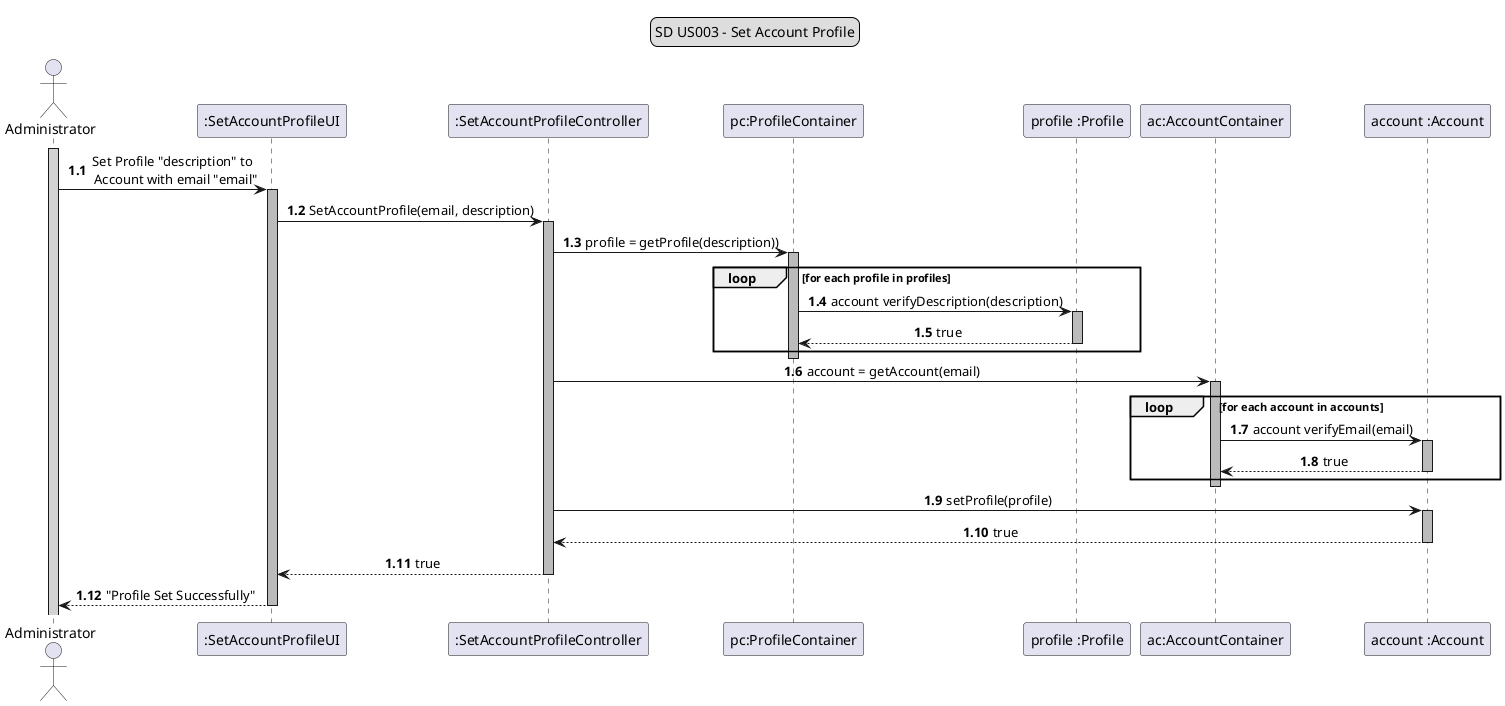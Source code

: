@startuml

skinparam sequenceMessageAlign center

legend top
SD US003 - Set Account Profile
end legend

autoactivate on

actor Administrator
activate Administrator #lightgrey
participant ":SetAccountProfileUI"
participant ":SetAccountProfileController"
participant "pc:ProfileContainer"
participant "profile :Profile"
participant "ac:AccountContainer"
participant "account :Account"

autonumber 1.1
Administrator -> ":SetAccountProfileUI" #b: Set Profile "description" to \n Account with email "email"
":SetAccountProfileUI" -> ":SetAccountProfileController" #b: SetAccountProfile(email, description)

":SetAccountProfileController" -> "pc:ProfileContainer" #b: profile = getProfile(description))
loop for each profile in profiles
"pc:ProfileContainer" -> "profile :Profile" #b: account verifyDescription(description)
"profile :Profile" --> "pc:ProfileContainer": true
end
deactivate

":SetAccountProfileController" -> "ac:AccountContainer" #b: account = getAccount(email)
loop for each account in accounts
"ac:AccountContainer" -> "account :Account" #b: account verifyEmail(email)
"account :Account" --> "ac:AccountContainer": true
end
deactivate

":SetAccountProfileController" -> "account :Account" #b: setProfile(profile)
"account :Account"  --> ":SetAccountProfileController" #b: true

":SetAccountProfileController" --> ":SetAccountProfileUI":  true

":SetAccountProfileUI" --> Administrator: "Profile Set Successfully"

@enduml